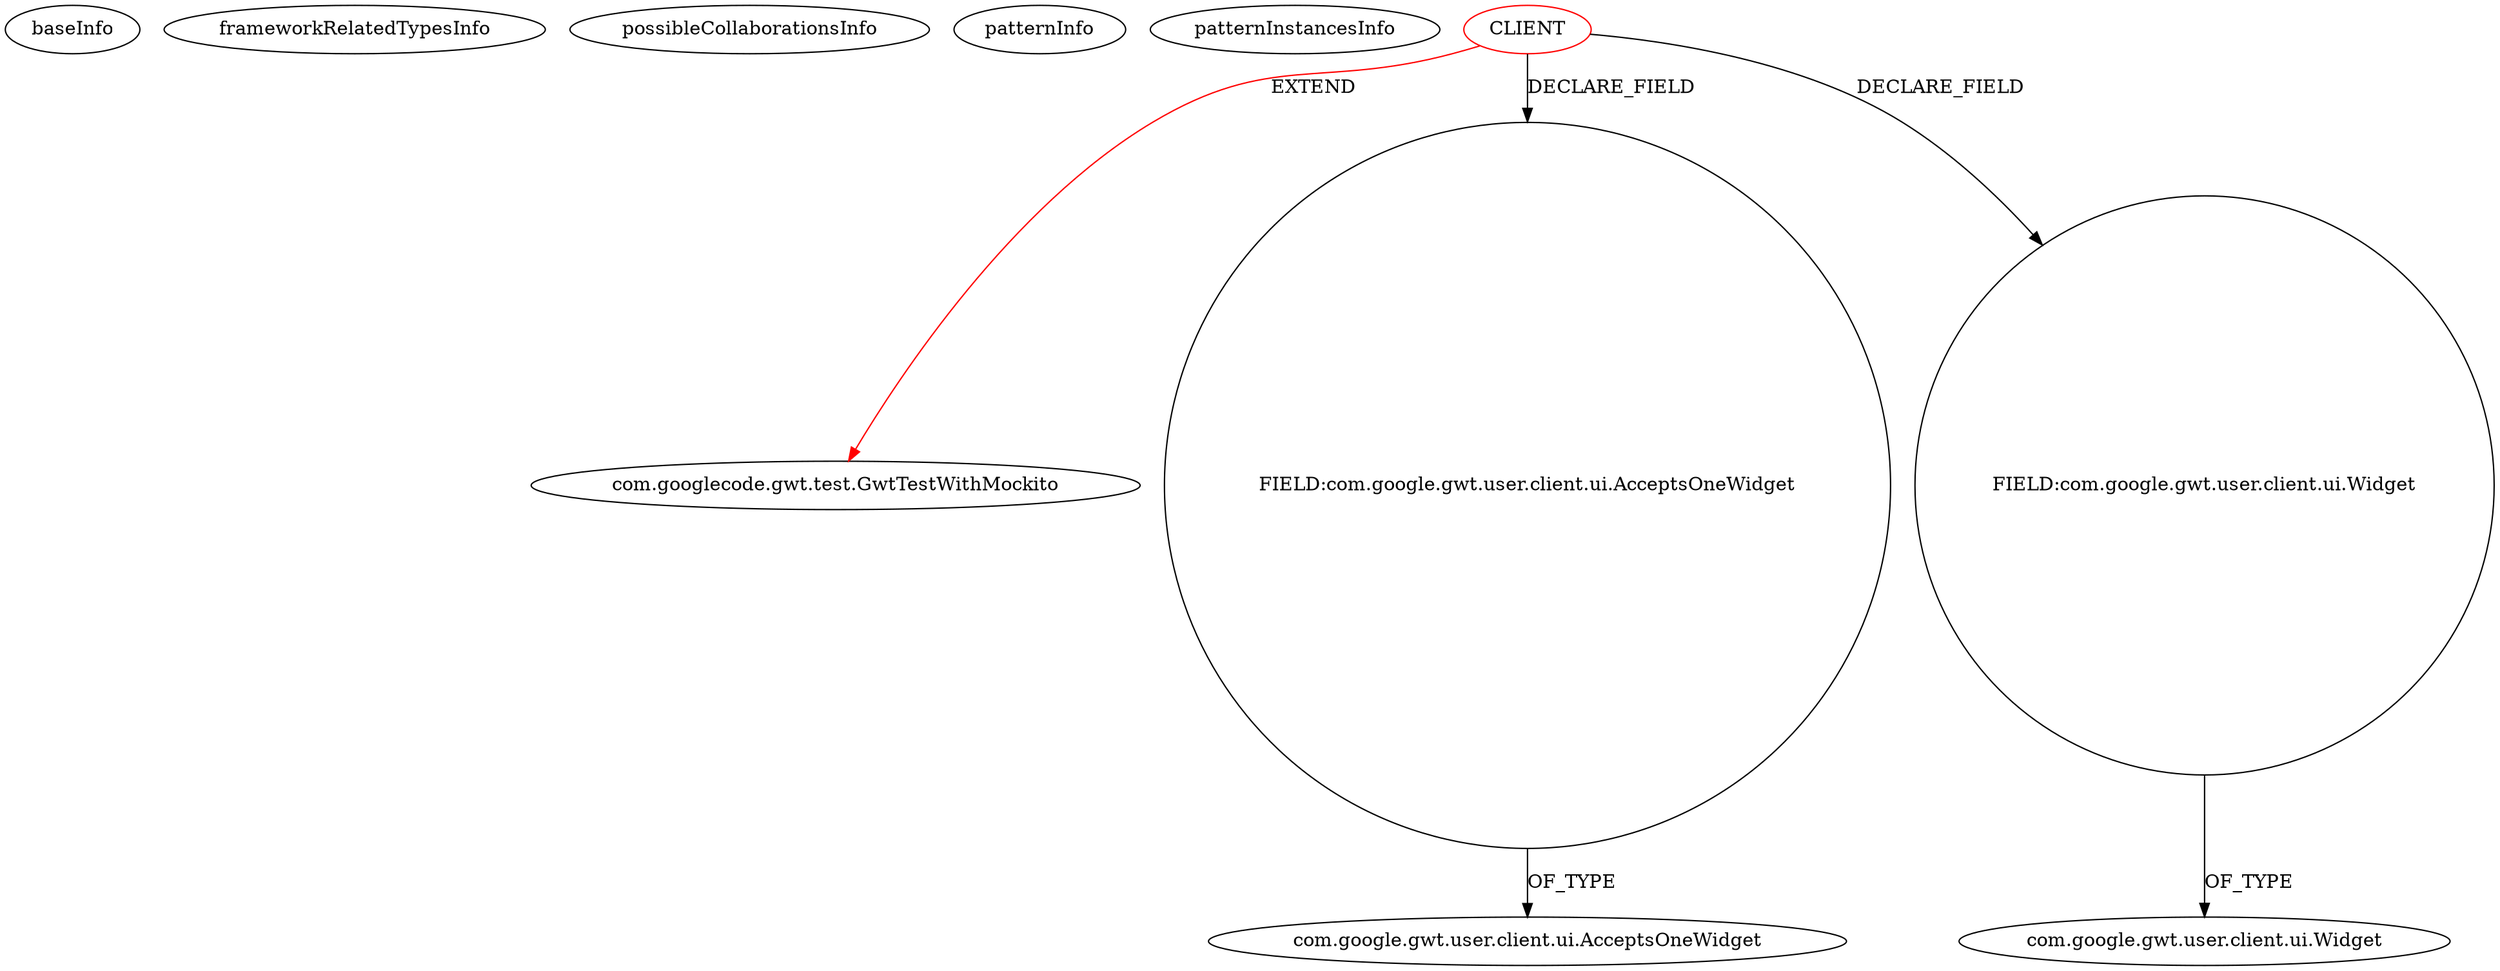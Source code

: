 digraph {
baseInfo[graphId=1362,category="pattern",isAnonymous=false,possibleRelation=false]
frameworkRelatedTypesInfo[0="com.googlecode.gwt.test.GwtTestWithMockito"]
possibleCollaborationsInfo[]
patternInfo[frequency=2.0,patternRootClient=0]
patternInstancesInfo[0="anozaki-GwtHelloMvpTest~/anozaki-GwtHelloMvpTest/GwtHelloMvpTest-master/src/test/java/com/hellomvp/client/activity/GoodbyeActivityMockitoTest.java~GoodbyeActivityMockitoTest~680",1="anozaki-GwtHelloMvpTest~/anozaki-GwtHelloMvpTest/GwtHelloMvpTest-master/src/test/java/com/hellomvp/client/activity/HelloActivityMockitoTest.java~HelloActivityMockitoTest~679"]
1[label="com.googlecode.gwt.test.GwtTestWithMockito",vertexType="FRAMEWORK_CLASS_TYPE",isFrameworkType=false]
0[label="CLIENT",vertexType="ROOT_CLIENT_CLASS_DECLARATION",isFrameworkType=false,color=red]
2[label="FIELD:com.google.gwt.user.client.ui.AcceptsOneWidget",vertexType="FIELD_DECLARATION",isFrameworkType=false,shape=circle]
3[label="com.google.gwt.user.client.ui.AcceptsOneWidget",vertexType="FRAMEWORK_INTERFACE_TYPE",isFrameworkType=false]
6[label="FIELD:com.google.gwt.user.client.ui.Widget",vertexType="FIELD_DECLARATION",isFrameworkType=false,shape=circle]
7[label="com.google.gwt.user.client.ui.Widget",vertexType="FRAMEWORK_CLASS_TYPE",isFrameworkType=false]
0->2[label="DECLARE_FIELD"]
0->1[label="EXTEND",color=red]
6->7[label="OF_TYPE"]
2->3[label="OF_TYPE"]
0->6[label="DECLARE_FIELD"]
}
